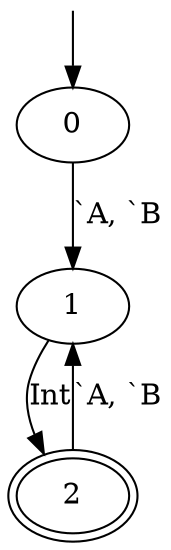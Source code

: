 digraph automaton
{
  __INVISIBLE_NODE_0__ [label= "", shape=none,height=.0,width=.0] ;
  __INVISIBLE_NODE_0__ -> 0 ;
  2 [peripheries=2] ;
  0 -> 1 [label="`A, `B"] ;
  1 -> 2 [label="Int"] ;
  2 -> 1 [label="`A, `B"] ;
}